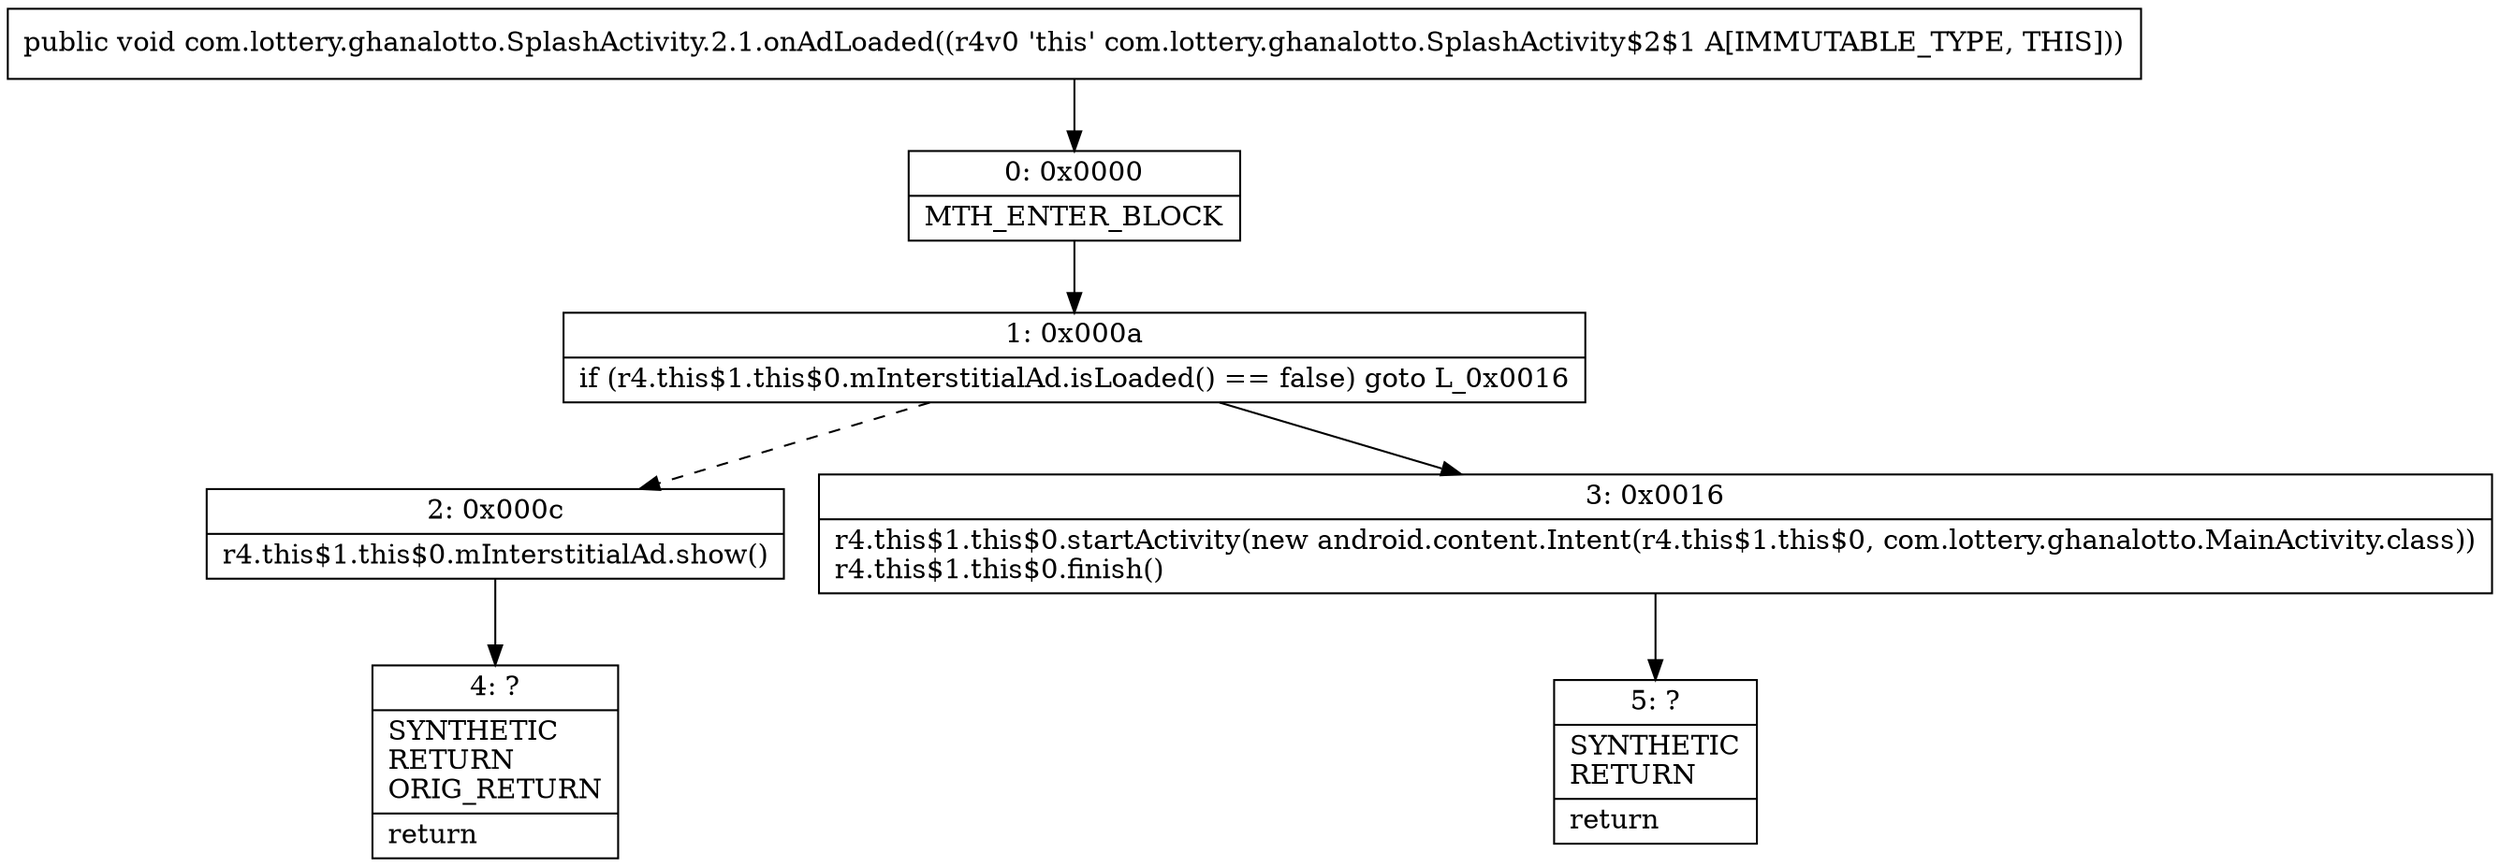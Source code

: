 digraph "CFG forcom.lottery.ghanalotto.SplashActivity.2.1.onAdLoaded()V" {
Node_0 [shape=record,label="{0\:\ 0x0000|MTH_ENTER_BLOCK\l}"];
Node_1 [shape=record,label="{1\:\ 0x000a|if (r4.this$1.this$0.mInterstitialAd.isLoaded() == false) goto L_0x0016\l}"];
Node_2 [shape=record,label="{2\:\ 0x000c|r4.this$1.this$0.mInterstitialAd.show()\l}"];
Node_3 [shape=record,label="{3\:\ 0x0016|r4.this$1.this$0.startActivity(new android.content.Intent(r4.this$1.this$0, com.lottery.ghanalotto.MainActivity.class))\lr4.this$1.this$0.finish()\l}"];
Node_4 [shape=record,label="{4\:\ ?|SYNTHETIC\lRETURN\lORIG_RETURN\l|return\l}"];
Node_5 [shape=record,label="{5\:\ ?|SYNTHETIC\lRETURN\l|return\l}"];
MethodNode[shape=record,label="{public void com.lottery.ghanalotto.SplashActivity.2.1.onAdLoaded((r4v0 'this' com.lottery.ghanalotto.SplashActivity$2$1 A[IMMUTABLE_TYPE, THIS])) }"];
MethodNode -> Node_0;
Node_0 -> Node_1;
Node_1 -> Node_2[style=dashed];
Node_1 -> Node_3;
Node_2 -> Node_4;
Node_3 -> Node_5;
}

